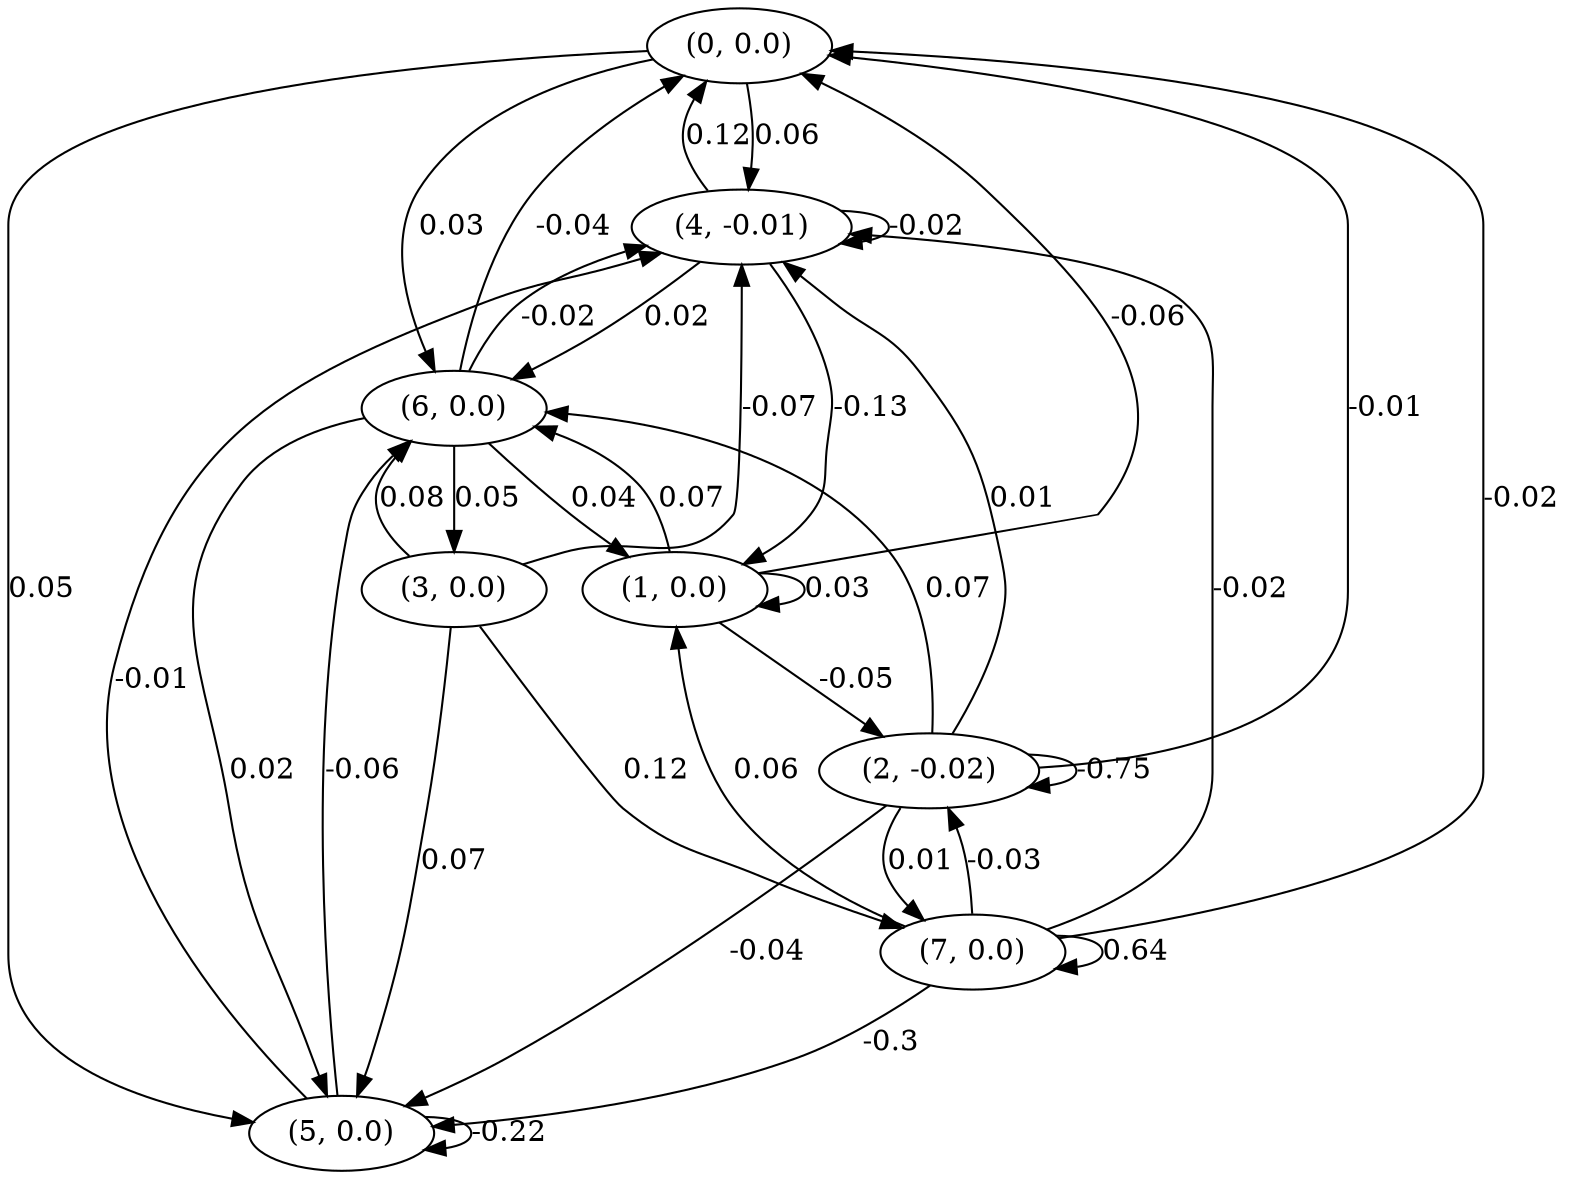 digraph {
    0 [ label = "(0, 0.0)" ]
    1 [ label = "(1, 0.0)" ]
    2 [ label = "(2, -0.02)" ]
    3 [ label = "(3, 0.0)" ]
    4 [ label = "(4, -0.01)" ]
    5 [ label = "(5, 0.0)" ]
    6 [ label = "(6, 0.0)" ]
    7 [ label = "(7, 0.0)" ]
    1 -> 1 [ label = "0.03" ]
    2 -> 2 [ label = "-0.75" ]
    4 -> 4 [ label = "-0.02" ]
    5 -> 5 [ label = "-0.22" ]
    7 -> 7 [ label = "0.64" ]
    1 -> 0 [ label = "-0.06" ]
    2 -> 0 [ label = "-0.01" ]
    4 -> 0 [ label = "0.12" ]
    6 -> 0 [ label = "-0.04" ]
    7 -> 0 [ label = "-0.02" ]
    4 -> 1 [ label = "-0.13" ]
    6 -> 1 [ label = "0.04" ]
    7 -> 1 [ label = "0.06" ]
    1 -> 2 [ label = "-0.05" ]
    7 -> 2 [ label = "-0.03" ]
    6 -> 3 [ label = "0.05" ]
    0 -> 4 [ label = "0.06" ]
    2 -> 4 [ label = "0.01" ]
    3 -> 4 [ label = "-0.07" ]
    5 -> 4 [ label = "-0.01" ]
    6 -> 4 [ label = "-0.02" ]
    7 -> 4 [ label = "-0.02" ]
    0 -> 5 [ label = "0.05" ]
    2 -> 5 [ label = "-0.04" ]
    3 -> 5 [ label = "0.07" ]
    6 -> 5 [ label = "0.02" ]
    7 -> 5 [ label = "-0.3" ]
    0 -> 6 [ label = "0.03" ]
    1 -> 6 [ label = "0.07" ]
    2 -> 6 [ label = "0.07" ]
    3 -> 6 [ label = "0.08" ]
    4 -> 6 [ label = "0.02" ]
    5 -> 6 [ label = "-0.06" ]
    2 -> 7 [ label = "0.01" ]
    3 -> 7 [ label = "0.12" ]
}


